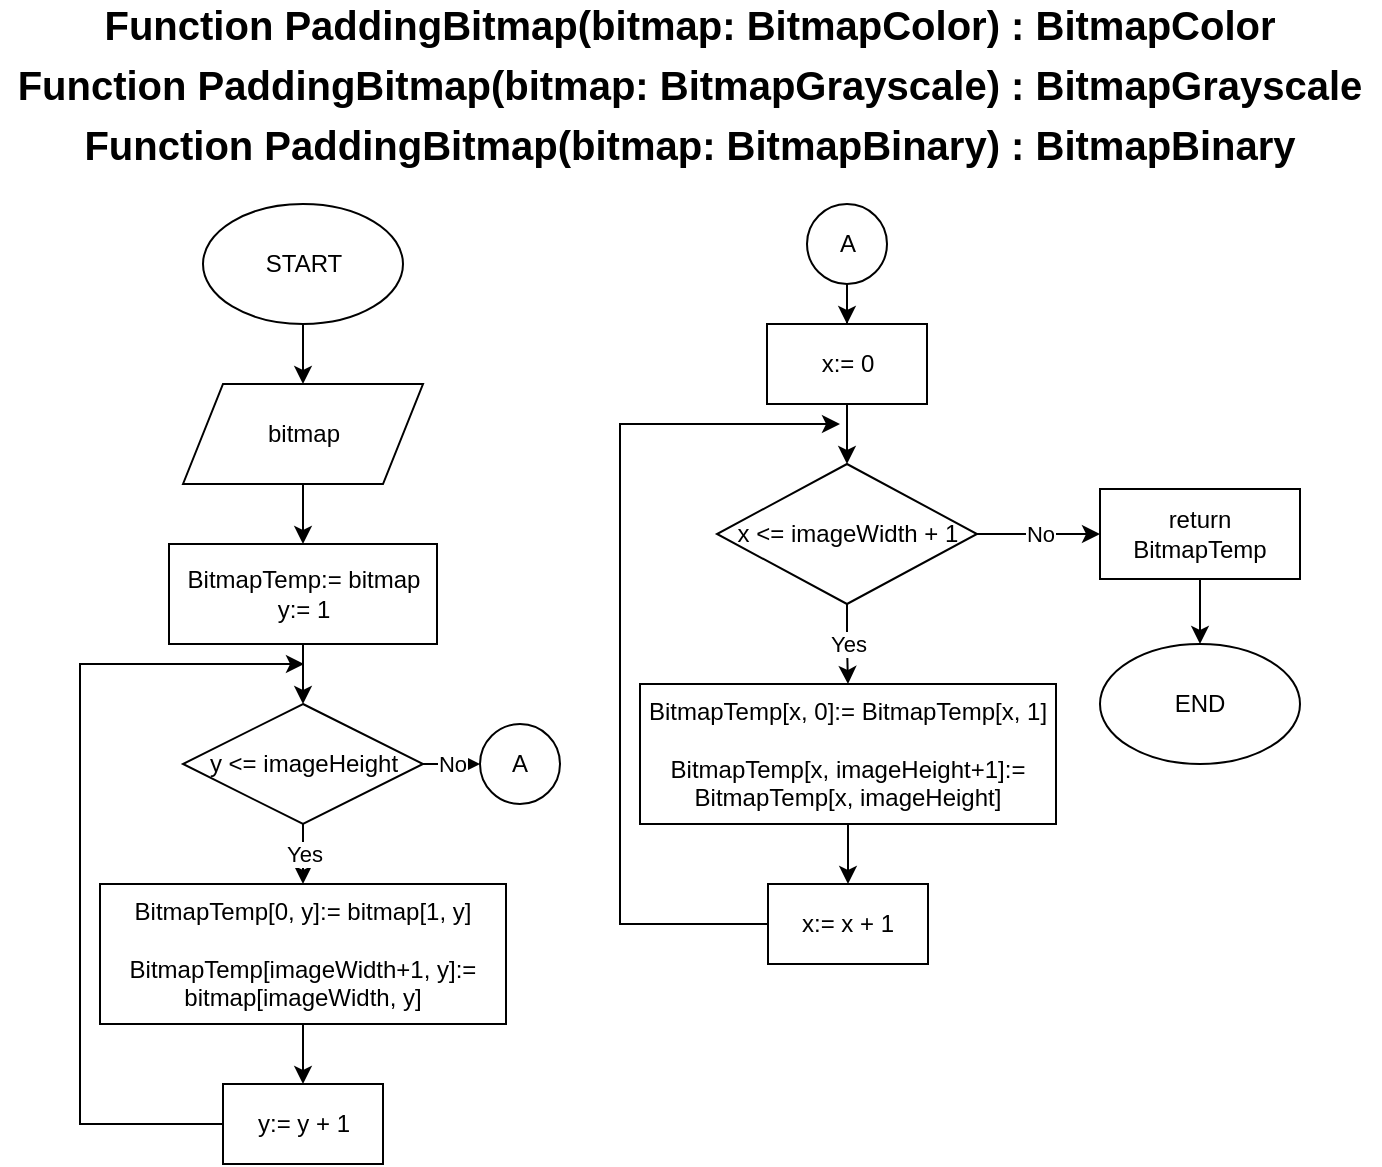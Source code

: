 <mxfile version="13.9.9" type="device"><diagram id="-ADgGLHsI8j9hrFqFiXn" name="Page-1"><mxGraphModel dx="439" dy="275" grid="1" gridSize="10" guides="1" tooltips="1" connect="1" arrows="1" fold="1" page="1" pageScale="1" pageWidth="827" pageHeight="1169" math="0" shadow="0"><root><mxCell id="0"/><mxCell id="1" parent="0"/><mxCell id="b5W9j7VQHw6n_rvsTBLZ-6" value="" style="edgeStyle=orthogonalEdgeStyle;rounded=0;orthogonalLoop=1;jettySize=auto;html=1;" edge="1" parent="1" source="b5W9j7VQHw6n_rvsTBLZ-1" target="b5W9j7VQHw6n_rvsTBLZ-5"><mxGeometry relative="1" as="geometry"/></mxCell><mxCell id="b5W9j7VQHw6n_rvsTBLZ-1" value="START" style="ellipse;whiteSpace=wrap;html=1;" vertex="1" parent="1"><mxGeometry x="170.5" y="160" width="100" height="60" as="geometry"/></mxCell><mxCell id="b5W9j7VQHw6n_rvsTBLZ-2" value="&lt;span style=&quot;font-size: 20px&quot;&gt;&lt;b&gt;Function PaddingBitmap(bitmap: BitmapColor) : BitmapColor&lt;/b&gt;&lt;/span&gt;" style="text;html=1;strokeColor=none;fillColor=none;align=center;verticalAlign=middle;whiteSpace=wrap;rounded=0;" vertex="1" parent="1"><mxGeometry x="91" y="60" width="646" height="20" as="geometry"/></mxCell><mxCell id="b5W9j7VQHw6n_rvsTBLZ-3" value="&lt;span style=&quot;font-size: 20px&quot;&gt;&lt;b&gt;Function PaddingBitmap(bitmap: BitmapGrayscale) :&amp;nbsp;&lt;/b&gt;&lt;/span&gt;&lt;b style=&quot;font-size: 20px&quot;&gt;BitmapGrayscale&lt;/b&gt;" style="text;html=1;strokeColor=none;fillColor=none;align=center;verticalAlign=middle;whiteSpace=wrap;rounded=0;" vertex="1" parent="1"><mxGeometry x="69" y="90" width="690" height="20" as="geometry"/></mxCell><mxCell id="b5W9j7VQHw6n_rvsTBLZ-4" value="&lt;span style=&quot;font-size: 20px&quot;&gt;&lt;b&gt;Function PaddingBitmap(bitmap: BitmapBinary) :&amp;nbsp;&lt;/b&gt;&lt;/span&gt;&lt;b style=&quot;font-size: 20px&quot;&gt;BitmapBinary&lt;/b&gt;" style="text;html=1;strokeColor=none;fillColor=none;align=center;verticalAlign=middle;whiteSpace=wrap;rounded=0;" vertex="1" parent="1"><mxGeometry x="91" y="120" width="646" height="20" as="geometry"/></mxCell><mxCell id="b5W9j7VQHw6n_rvsTBLZ-8" value="" style="edgeStyle=orthogonalEdgeStyle;rounded=0;orthogonalLoop=1;jettySize=auto;html=1;" edge="1" parent="1" source="b5W9j7VQHw6n_rvsTBLZ-5" target="b5W9j7VQHw6n_rvsTBLZ-7"><mxGeometry relative="1" as="geometry"/></mxCell><mxCell id="b5W9j7VQHw6n_rvsTBLZ-5" value="bitmap" style="shape=parallelogram;perimeter=parallelogramPerimeter;whiteSpace=wrap;html=1;fixedSize=1;" vertex="1" parent="1"><mxGeometry x="160.5" y="250" width="120" height="50" as="geometry"/></mxCell><mxCell id="b5W9j7VQHw6n_rvsTBLZ-10" value="" style="edgeStyle=orthogonalEdgeStyle;rounded=0;orthogonalLoop=1;jettySize=auto;html=1;" edge="1" parent="1" source="b5W9j7VQHw6n_rvsTBLZ-7" target="b5W9j7VQHw6n_rvsTBLZ-9"><mxGeometry relative="1" as="geometry"/></mxCell><mxCell id="b5W9j7VQHw6n_rvsTBLZ-7" value="BitmapTemp:= bitmap&lt;br&gt;y:= 1" style="rounded=0;whiteSpace=wrap;html=1;" vertex="1" parent="1"><mxGeometry x="153.5" y="330" width="134" height="50" as="geometry"/></mxCell><mxCell id="b5W9j7VQHw6n_rvsTBLZ-12" value="Yes" style="edgeStyle=orthogonalEdgeStyle;rounded=0;orthogonalLoop=1;jettySize=auto;html=1;" edge="1" parent="1" source="b5W9j7VQHw6n_rvsTBLZ-9" target="b5W9j7VQHw6n_rvsTBLZ-11"><mxGeometry relative="1" as="geometry"/></mxCell><mxCell id="b5W9j7VQHw6n_rvsTBLZ-16" value="No" style="edgeStyle=orthogonalEdgeStyle;rounded=0;orthogonalLoop=1;jettySize=auto;html=1;" edge="1" parent="1" source="b5W9j7VQHw6n_rvsTBLZ-9" target="b5W9j7VQHw6n_rvsTBLZ-17"><mxGeometry relative="1" as="geometry"><mxPoint x="329.0" y="440" as="targetPoint"/></mxGeometry></mxCell><mxCell id="b5W9j7VQHw6n_rvsTBLZ-9" value="y &amp;lt;= imageHeight" style="rhombus;whiteSpace=wrap;html=1;" vertex="1" parent="1"><mxGeometry x="160.5" y="410" width="120" height="60" as="geometry"/></mxCell><mxCell id="b5W9j7VQHw6n_rvsTBLZ-14" value="" style="edgeStyle=orthogonalEdgeStyle;rounded=0;orthogonalLoop=1;jettySize=auto;html=1;" edge="1" parent="1" source="b5W9j7VQHw6n_rvsTBLZ-11" target="b5W9j7VQHw6n_rvsTBLZ-13"><mxGeometry relative="1" as="geometry"/></mxCell><mxCell id="b5W9j7VQHw6n_rvsTBLZ-11" value="&lt;div&gt;BitmapTemp[0, y]:= bitmap[1, y]&lt;/div&gt;&lt;div&gt;&lt;br&gt;&lt;/div&gt;&lt;div&gt;BitmapTemp[imageWidth+1, y]:= bitmap[imageWidth, y]&lt;/div&gt;" style="rounded=0;whiteSpace=wrap;html=1;" vertex="1" parent="1"><mxGeometry x="119" y="500" width="203" height="70" as="geometry"/></mxCell><mxCell id="b5W9j7VQHw6n_rvsTBLZ-15" style="edgeStyle=orthogonalEdgeStyle;rounded=0;orthogonalLoop=1;jettySize=auto;html=1;exitX=0;exitY=0.5;exitDx=0;exitDy=0;" edge="1" parent="1" source="b5W9j7VQHw6n_rvsTBLZ-13"><mxGeometry relative="1" as="geometry"><mxPoint x="221" y="390" as="targetPoint"/><Array as="points"><mxPoint x="109" y="620"/><mxPoint x="109" y="390"/></Array></mxGeometry></mxCell><mxCell id="b5W9j7VQHw6n_rvsTBLZ-13" value="y:= y + 1" style="rounded=0;whiteSpace=wrap;html=1;" vertex="1" parent="1"><mxGeometry x="180.5" y="600" width="80" height="40" as="geometry"/></mxCell><mxCell id="b5W9j7VQHw6n_rvsTBLZ-17" value="A" style="ellipse;whiteSpace=wrap;html=1;aspect=fixed;" vertex="1" parent="1"><mxGeometry x="309" y="420" width="40" height="40" as="geometry"/></mxCell><mxCell id="b5W9j7VQHw6n_rvsTBLZ-20" value="" style="edgeStyle=orthogonalEdgeStyle;rounded=0;orthogonalLoop=1;jettySize=auto;html=1;" edge="1" parent="1" source="b5W9j7VQHw6n_rvsTBLZ-18" target="b5W9j7VQHw6n_rvsTBLZ-19"><mxGeometry relative="1" as="geometry"/></mxCell><mxCell id="b5W9j7VQHw6n_rvsTBLZ-18" value="A" style="ellipse;whiteSpace=wrap;html=1;aspect=fixed;" vertex="1" parent="1"><mxGeometry x="472.5" y="160" width="40" height="40" as="geometry"/></mxCell><mxCell id="b5W9j7VQHw6n_rvsTBLZ-22" value="" style="edgeStyle=orthogonalEdgeStyle;rounded=0;orthogonalLoop=1;jettySize=auto;html=1;" edge="1" parent="1" source="b5W9j7VQHw6n_rvsTBLZ-19" target="b5W9j7VQHw6n_rvsTBLZ-21"><mxGeometry relative="1" as="geometry"/></mxCell><mxCell id="b5W9j7VQHw6n_rvsTBLZ-19" value="x:= 0" style="rounded=0;whiteSpace=wrap;html=1;" vertex="1" parent="1"><mxGeometry x="452.5" y="220" width="80" height="40" as="geometry"/></mxCell><mxCell id="b5W9j7VQHw6n_rvsTBLZ-24" value="Yes" style="edgeStyle=orthogonalEdgeStyle;rounded=0;orthogonalLoop=1;jettySize=auto;html=1;" edge="1" parent="1" source="b5W9j7VQHw6n_rvsTBLZ-21" target="b5W9j7VQHw6n_rvsTBLZ-23"><mxGeometry relative="1" as="geometry"/></mxCell><mxCell id="b5W9j7VQHw6n_rvsTBLZ-29" value="No" style="edgeStyle=orthogonalEdgeStyle;rounded=0;orthogonalLoop=1;jettySize=auto;html=1;" edge="1" parent="1" source="b5W9j7VQHw6n_rvsTBLZ-21" target="b5W9j7VQHw6n_rvsTBLZ-28"><mxGeometry relative="1" as="geometry"/></mxCell><mxCell id="b5W9j7VQHw6n_rvsTBLZ-21" value="x &amp;lt;= imageWidth + 1" style="rhombus;whiteSpace=wrap;html=1;" vertex="1" parent="1"><mxGeometry x="427.5" y="290" width="130" height="70" as="geometry"/></mxCell><mxCell id="b5W9j7VQHw6n_rvsTBLZ-26" value="" style="edgeStyle=orthogonalEdgeStyle;rounded=0;orthogonalLoop=1;jettySize=auto;html=1;" edge="1" parent="1" source="b5W9j7VQHw6n_rvsTBLZ-23" target="b5W9j7VQHw6n_rvsTBLZ-25"><mxGeometry relative="1" as="geometry"/></mxCell><mxCell id="b5W9j7VQHw6n_rvsTBLZ-23" value="&lt;div&gt;BitmapTemp[x, 0]:= BitmapTemp[x, 1]&lt;/div&gt;&lt;div&gt;&lt;br&gt;&lt;/div&gt;&lt;div&gt;BitmapTemp[x, imageHeight+1]:= BitmapTemp[x, imageHeight]&lt;/div&gt;" style="rounded=0;whiteSpace=wrap;html=1;" vertex="1" parent="1"><mxGeometry x="389" y="400" width="208" height="70" as="geometry"/></mxCell><mxCell id="b5W9j7VQHw6n_rvsTBLZ-27" style="edgeStyle=orthogonalEdgeStyle;rounded=0;orthogonalLoop=1;jettySize=auto;html=1;exitX=0;exitY=0.5;exitDx=0;exitDy=0;" edge="1" parent="1" source="b5W9j7VQHw6n_rvsTBLZ-25"><mxGeometry relative="1" as="geometry"><mxPoint x="489" y="270" as="targetPoint"/><Array as="points"><mxPoint x="379" y="520"/><mxPoint x="379" y="270"/></Array></mxGeometry></mxCell><mxCell id="b5W9j7VQHw6n_rvsTBLZ-25" value="x:= x + 1" style="rounded=0;whiteSpace=wrap;html=1;" vertex="1" parent="1"><mxGeometry x="453" y="500" width="80" height="40" as="geometry"/></mxCell><mxCell id="b5W9j7VQHw6n_rvsTBLZ-31" value="" style="edgeStyle=orthogonalEdgeStyle;rounded=0;orthogonalLoop=1;jettySize=auto;html=1;" edge="1" parent="1" source="b5W9j7VQHw6n_rvsTBLZ-28" target="b5W9j7VQHw6n_rvsTBLZ-30"><mxGeometry relative="1" as="geometry"/></mxCell><mxCell id="b5W9j7VQHw6n_rvsTBLZ-28" value="return BitmapTemp" style="whiteSpace=wrap;html=1;" vertex="1" parent="1"><mxGeometry x="619" y="302.5" width="100" height="45" as="geometry"/></mxCell><mxCell id="b5W9j7VQHw6n_rvsTBLZ-30" value="END" style="ellipse;whiteSpace=wrap;html=1;" vertex="1" parent="1"><mxGeometry x="619" y="380" width="100" height="60" as="geometry"/></mxCell></root></mxGraphModel></diagram></mxfile>